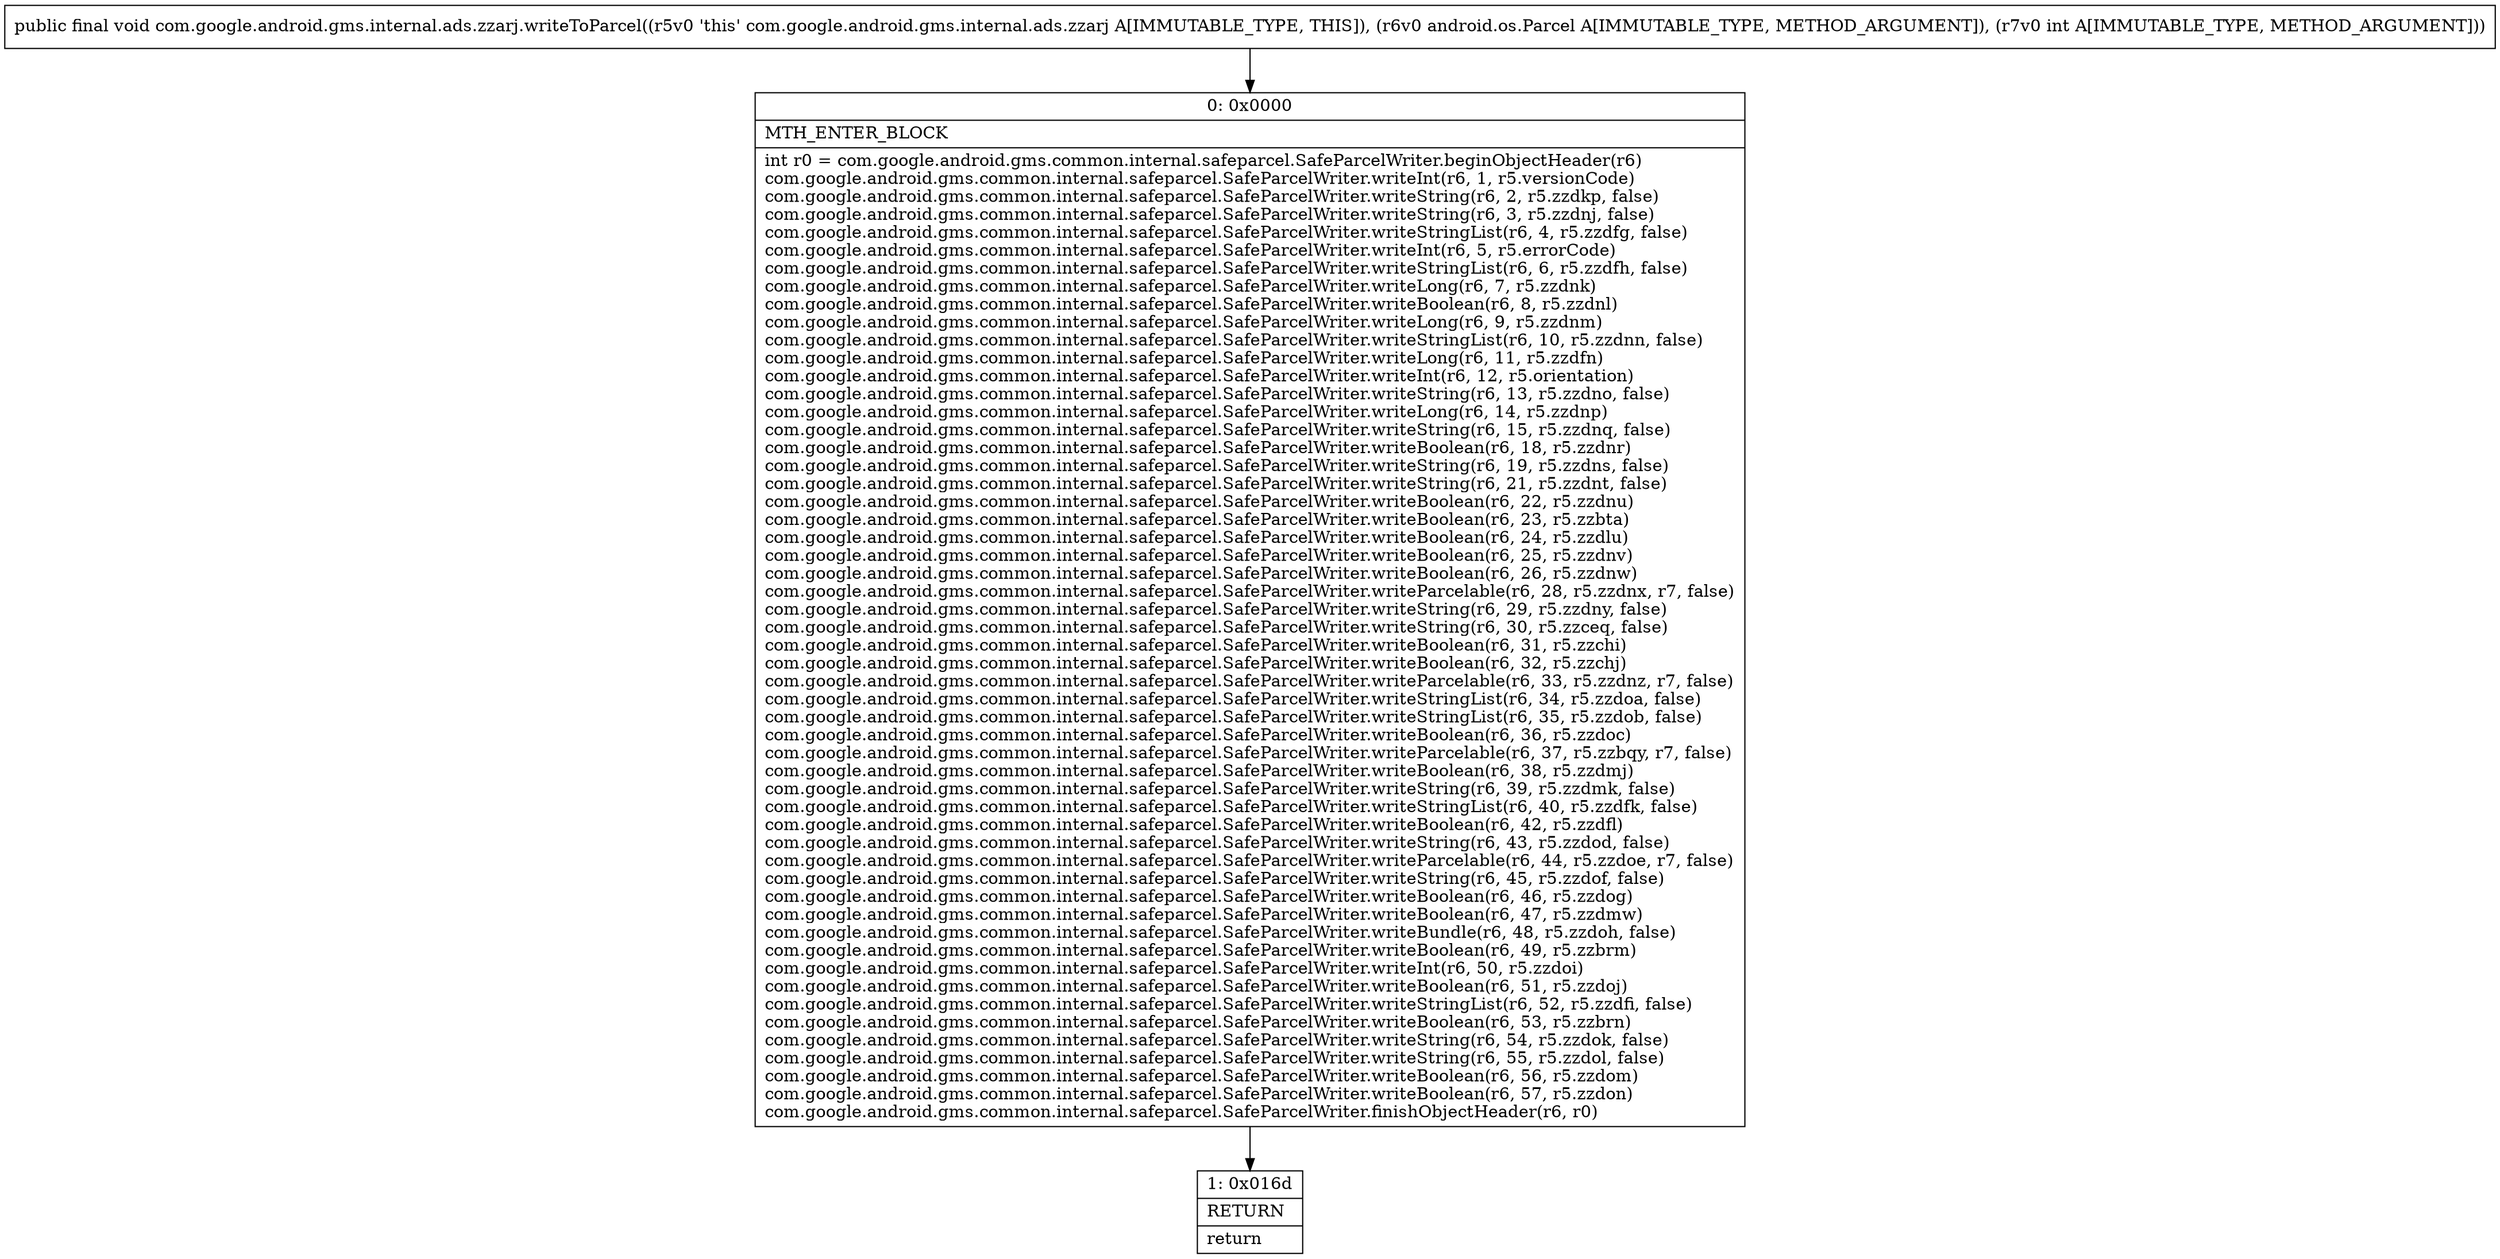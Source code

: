 digraph "CFG forcom.google.android.gms.internal.ads.zzarj.writeToParcel(Landroid\/os\/Parcel;I)V" {
Node_0 [shape=record,label="{0\:\ 0x0000|MTH_ENTER_BLOCK\l|int r0 = com.google.android.gms.common.internal.safeparcel.SafeParcelWriter.beginObjectHeader(r6)\lcom.google.android.gms.common.internal.safeparcel.SafeParcelWriter.writeInt(r6, 1, r5.versionCode)\lcom.google.android.gms.common.internal.safeparcel.SafeParcelWriter.writeString(r6, 2, r5.zzdkp, false)\lcom.google.android.gms.common.internal.safeparcel.SafeParcelWriter.writeString(r6, 3, r5.zzdnj, false)\lcom.google.android.gms.common.internal.safeparcel.SafeParcelWriter.writeStringList(r6, 4, r5.zzdfg, false)\lcom.google.android.gms.common.internal.safeparcel.SafeParcelWriter.writeInt(r6, 5, r5.errorCode)\lcom.google.android.gms.common.internal.safeparcel.SafeParcelWriter.writeStringList(r6, 6, r5.zzdfh, false)\lcom.google.android.gms.common.internal.safeparcel.SafeParcelWriter.writeLong(r6, 7, r5.zzdnk)\lcom.google.android.gms.common.internal.safeparcel.SafeParcelWriter.writeBoolean(r6, 8, r5.zzdnl)\lcom.google.android.gms.common.internal.safeparcel.SafeParcelWriter.writeLong(r6, 9, r5.zzdnm)\lcom.google.android.gms.common.internal.safeparcel.SafeParcelWriter.writeStringList(r6, 10, r5.zzdnn, false)\lcom.google.android.gms.common.internal.safeparcel.SafeParcelWriter.writeLong(r6, 11, r5.zzdfn)\lcom.google.android.gms.common.internal.safeparcel.SafeParcelWriter.writeInt(r6, 12, r5.orientation)\lcom.google.android.gms.common.internal.safeparcel.SafeParcelWriter.writeString(r6, 13, r5.zzdno, false)\lcom.google.android.gms.common.internal.safeparcel.SafeParcelWriter.writeLong(r6, 14, r5.zzdnp)\lcom.google.android.gms.common.internal.safeparcel.SafeParcelWriter.writeString(r6, 15, r5.zzdnq, false)\lcom.google.android.gms.common.internal.safeparcel.SafeParcelWriter.writeBoolean(r6, 18, r5.zzdnr)\lcom.google.android.gms.common.internal.safeparcel.SafeParcelWriter.writeString(r6, 19, r5.zzdns, false)\lcom.google.android.gms.common.internal.safeparcel.SafeParcelWriter.writeString(r6, 21, r5.zzdnt, false)\lcom.google.android.gms.common.internal.safeparcel.SafeParcelWriter.writeBoolean(r6, 22, r5.zzdnu)\lcom.google.android.gms.common.internal.safeparcel.SafeParcelWriter.writeBoolean(r6, 23, r5.zzbta)\lcom.google.android.gms.common.internal.safeparcel.SafeParcelWriter.writeBoolean(r6, 24, r5.zzdlu)\lcom.google.android.gms.common.internal.safeparcel.SafeParcelWriter.writeBoolean(r6, 25, r5.zzdnv)\lcom.google.android.gms.common.internal.safeparcel.SafeParcelWriter.writeBoolean(r6, 26, r5.zzdnw)\lcom.google.android.gms.common.internal.safeparcel.SafeParcelWriter.writeParcelable(r6, 28, r5.zzdnx, r7, false)\lcom.google.android.gms.common.internal.safeparcel.SafeParcelWriter.writeString(r6, 29, r5.zzdny, false)\lcom.google.android.gms.common.internal.safeparcel.SafeParcelWriter.writeString(r6, 30, r5.zzceq, false)\lcom.google.android.gms.common.internal.safeparcel.SafeParcelWriter.writeBoolean(r6, 31, r5.zzchi)\lcom.google.android.gms.common.internal.safeparcel.SafeParcelWriter.writeBoolean(r6, 32, r5.zzchj)\lcom.google.android.gms.common.internal.safeparcel.SafeParcelWriter.writeParcelable(r6, 33, r5.zzdnz, r7, false)\lcom.google.android.gms.common.internal.safeparcel.SafeParcelWriter.writeStringList(r6, 34, r5.zzdoa, false)\lcom.google.android.gms.common.internal.safeparcel.SafeParcelWriter.writeStringList(r6, 35, r5.zzdob, false)\lcom.google.android.gms.common.internal.safeparcel.SafeParcelWriter.writeBoolean(r6, 36, r5.zzdoc)\lcom.google.android.gms.common.internal.safeparcel.SafeParcelWriter.writeParcelable(r6, 37, r5.zzbqy, r7, false)\lcom.google.android.gms.common.internal.safeparcel.SafeParcelWriter.writeBoolean(r6, 38, r5.zzdmj)\lcom.google.android.gms.common.internal.safeparcel.SafeParcelWriter.writeString(r6, 39, r5.zzdmk, false)\lcom.google.android.gms.common.internal.safeparcel.SafeParcelWriter.writeStringList(r6, 40, r5.zzdfk, false)\lcom.google.android.gms.common.internal.safeparcel.SafeParcelWriter.writeBoolean(r6, 42, r5.zzdfl)\lcom.google.android.gms.common.internal.safeparcel.SafeParcelWriter.writeString(r6, 43, r5.zzdod, false)\lcom.google.android.gms.common.internal.safeparcel.SafeParcelWriter.writeParcelable(r6, 44, r5.zzdoe, r7, false)\lcom.google.android.gms.common.internal.safeparcel.SafeParcelWriter.writeString(r6, 45, r5.zzdof, false)\lcom.google.android.gms.common.internal.safeparcel.SafeParcelWriter.writeBoolean(r6, 46, r5.zzdog)\lcom.google.android.gms.common.internal.safeparcel.SafeParcelWriter.writeBoolean(r6, 47, r5.zzdmw)\lcom.google.android.gms.common.internal.safeparcel.SafeParcelWriter.writeBundle(r6, 48, r5.zzdoh, false)\lcom.google.android.gms.common.internal.safeparcel.SafeParcelWriter.writeBoolean(r6, 49, r5.zzbrm)\lcom.google.android.gms.common.internal.safeparcel.SafeParcelWriter.writeInt(r6, 50, r5.zzdoi)\lcom.google.android.gms.common.internal.safeparcel.SafeParcelWriter.writeBoolean(r6, 51, r5.zzdoj)\lcom.google.android.gms.common.internal.safeparcel.SafeParcelWriter.writeStringList(r6, 52, r5.zzdfi, false)\lcom.google.android.gms.common.internal.safeparcel.SafeParcelWriter.writeBoolean(r6, 53, r5.zzbrn)\lcom.google.android.gms.common.internal.safeparcel.SafeParcelWriter.writeString(r6, 54, r5.zzdok, false)\lcom.google.android.gms.common.internal.safeparcel.SafeParcelWriter.writeString(r6, 55, r5.zzdol, false)\lcom.google.android.gms.common.internal.safeparcel.SafeParcelWriter.writeBoolean(r6, 56, r5.zzdom)\lcom.google.android.gms.common.internal.safeparcel.SafeParcelWriter.writeBoolean(r6, 57, r5.zzdon)\lcom.google.android.gms.common.internal.safeparcel.SafeParcelWriter.finishObjectHeader(r6, r0)\l}"];
Node_1 [shape=record,label="{1\:\ 0x016d|RETURN\l|return\l}"];
MethodNode[shape=record,label="{public final void com.google.android.gms.internal.ads.zzarj.writeToParcel((r5v0 'this' com.google.android.gms.internal.ads.zzarj A[IMMUTABLE_TYPE, THIS]), (r6v0 android.os.Parcel A[IMMUTABLE_TYPE, METHOD_ARGUMENT]), (r7v0 int A[IMMUTABLE_TYPE, METHOD_ARGUMENT])) }"];
MethodNode -> Node_0;
Node_0 -> Node_1;
}

